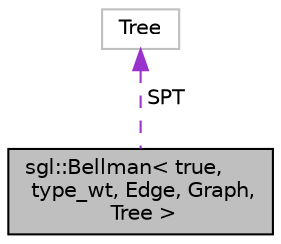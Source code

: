 digraph "sgl::Bellman&lt; true, type_wt, Edge, Graph, Tree &gt;"
{
  edge [fontname="Helvetica",fontsize="10",labelfontname="Helvetica",labelfontsize="10"];
  node [fontname="Helvetica",fontsize="10",shape=record];
  Node1 [label="sgl::Bellman\< true,\l type_wt, Edge, Graph,\l Tree \>",height=0.2,width=0.4,color="black", fillcolor="grey75", style="filled", fontcolor="black"];
  Node2 -> Node1 [dir="back",color="darkorchid3",fontsize="10",style="dashed",label=" SPT" ,fontname="Helvetica"];
  Node2 [label="Tree",height=0.2,width=0.4,color="grey75", fillcolor="white", style="filled"];
}
